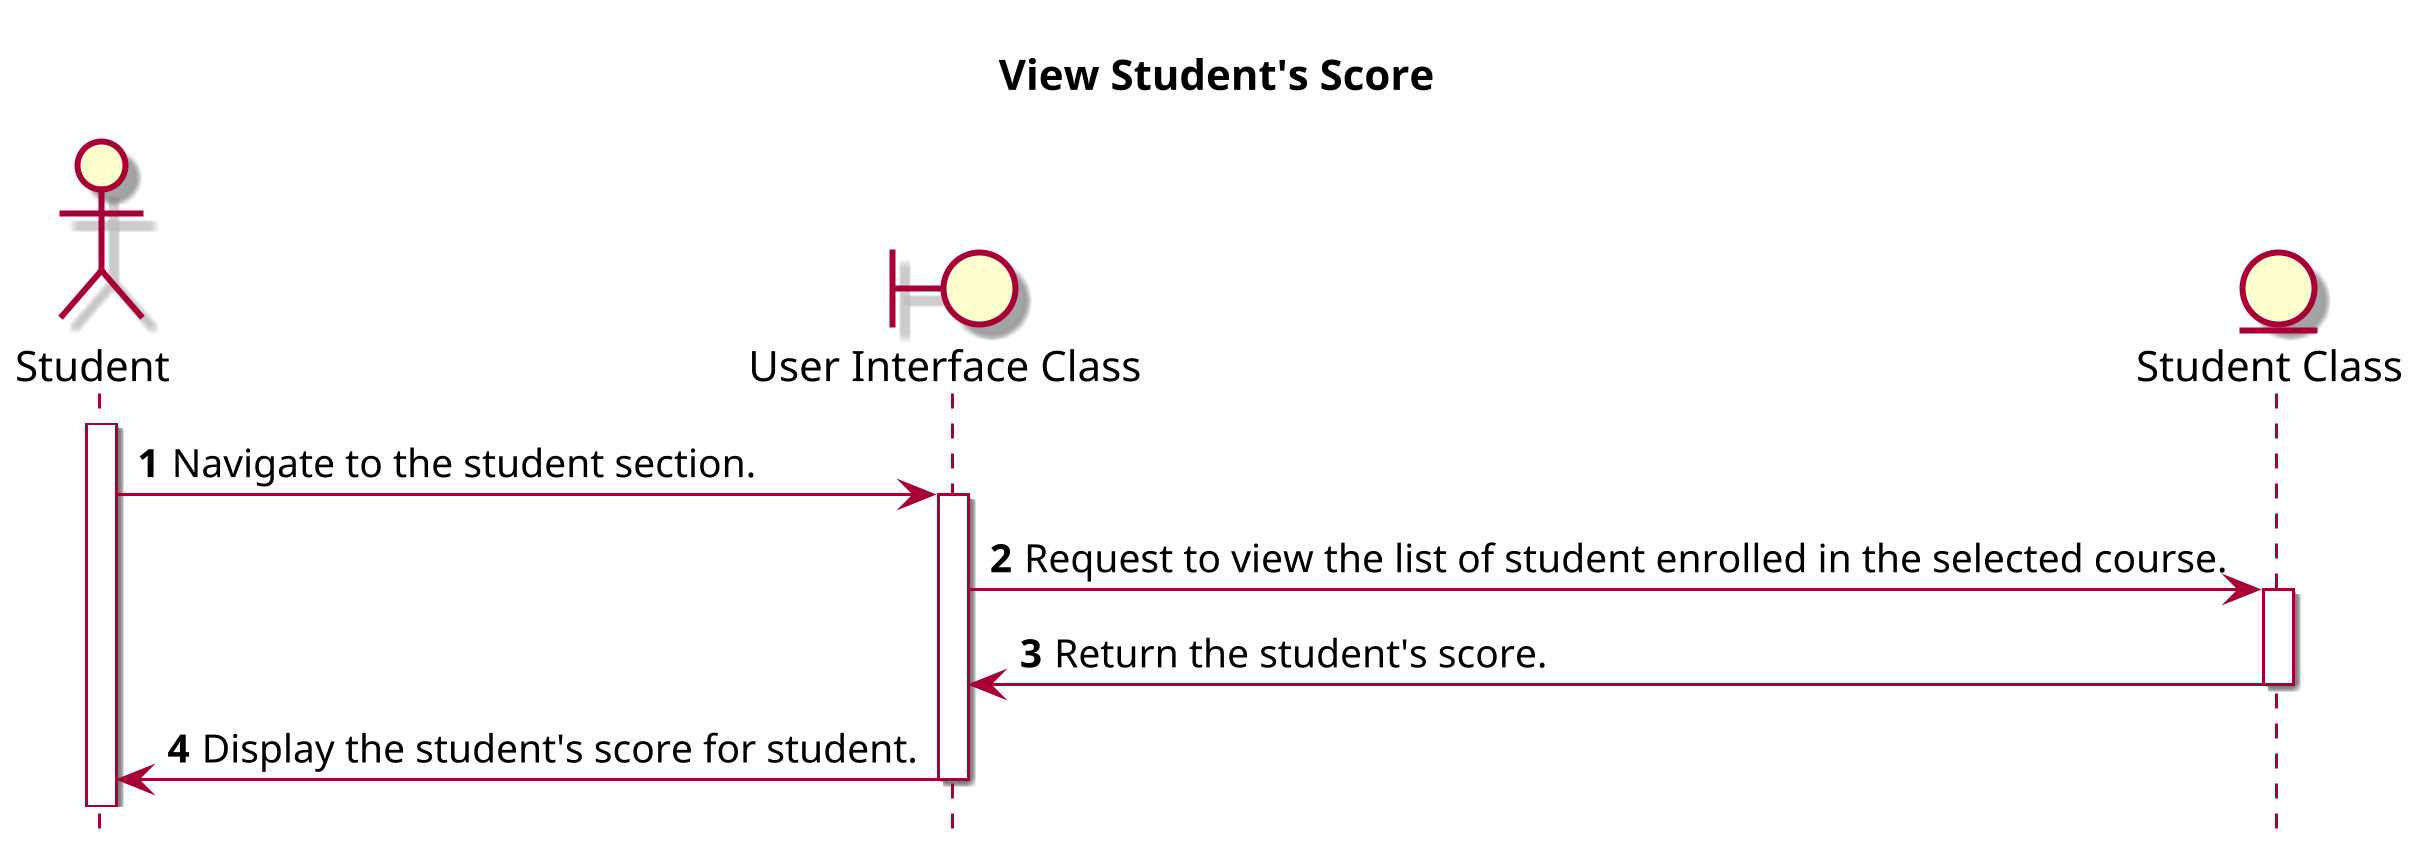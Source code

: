 @startuml SEQ7 View Student's Score
skin rose
hide footbox
scale 3

title "View Student's Score" 
actor "Student" as student
boundary "User Interface Class" as UIClass
entity "Student Class" as studentClass

autonumber
    student ++
    student -> UIClass ++: Navigate to the student section.
    UIClass -> studentClass ++: Request to view the list of student enrolled in the selected course.
    studentClass -> UIClass --: Return the student's score.  
    UIClass -> student --: Display the student's score for student.

@enduml